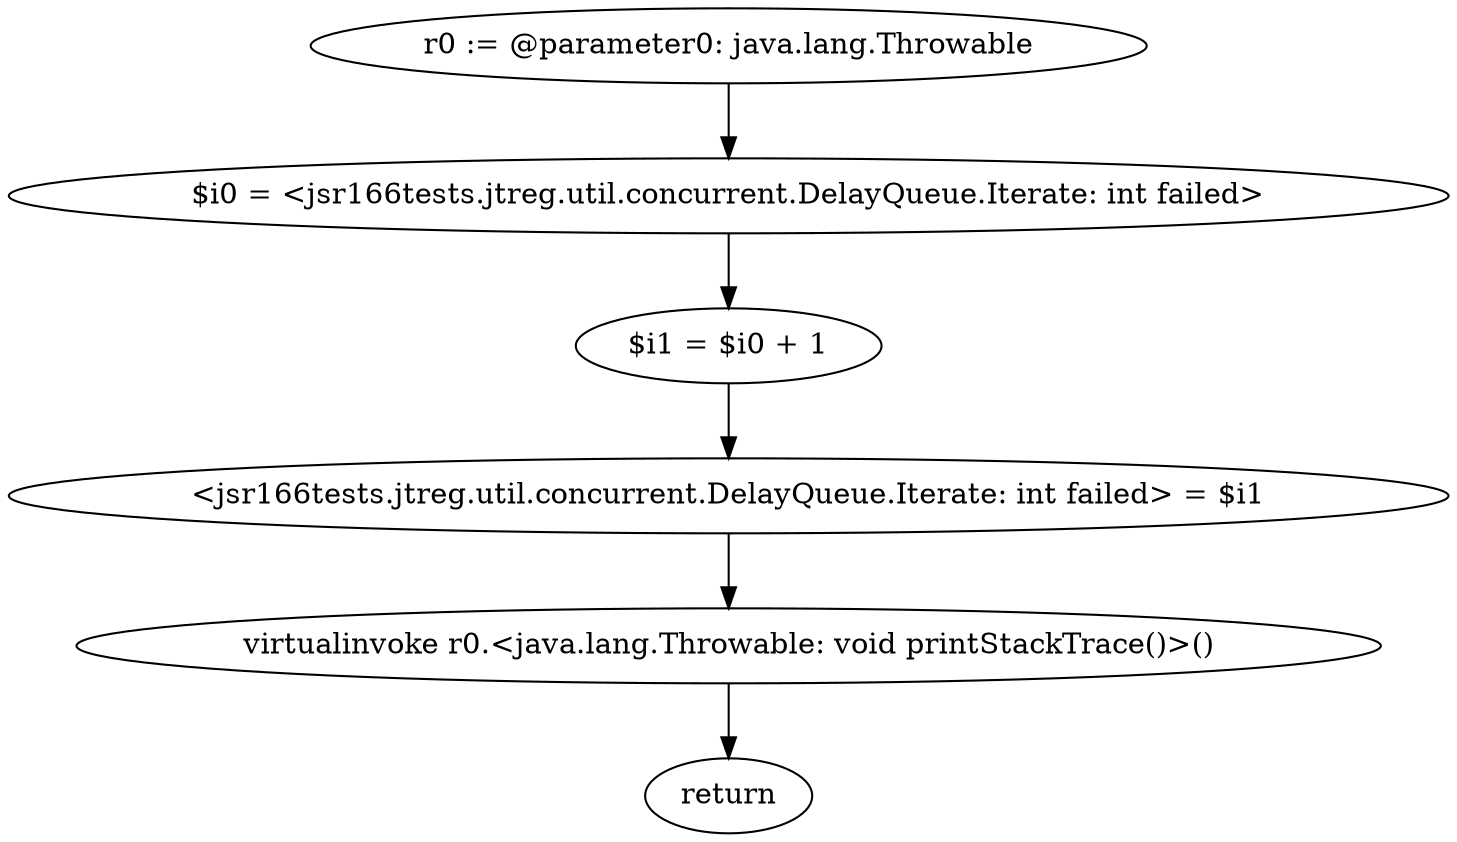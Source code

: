 digraph "unitGraph" {
    "r0 := @parameter0: java.lang.Throwable"
    "$i0 = <jsr166tests.jtreg.util.concurrent.DelayQueue.Iterate: int failed>"
    "$i1 = $i0 + 1"
    "<jsr166tests.jtreg.util.concurrent.DelayQueue.Iterate: int failed> = $i1"
    "virtualinvoke r0.<java.lang.Throwable: void printStackTrace()>()"
    "return"
    "r0 := @parameter0: java.lang.Throwable"->"$i0 = <jsr166tests.jtreg.util.concurrent.DelayQueue.Iterate: int failed>";
    "$i0 = <jsr166tests.jtreg.util.concurrent.DelayQueue.Iterate: int failed>"->"$i1 = $i0 + 1";
    "$i1 = $i0 + 1"->"<jsr166tests.jtreg.util.concurrent.DelayQueue.Iterate: int failed> = $i1";
    "<jsr166tests.jtreg.util.concurrent.DelayQueue.Iterate: int failed> = $i1"->"virtualinvoke r0.<java.lang.Throwable: void printStackTrace()>()";
    "virtualinvoke r0.<java.lang.Throwable: void printStackTrace()>()"->"return";
}
